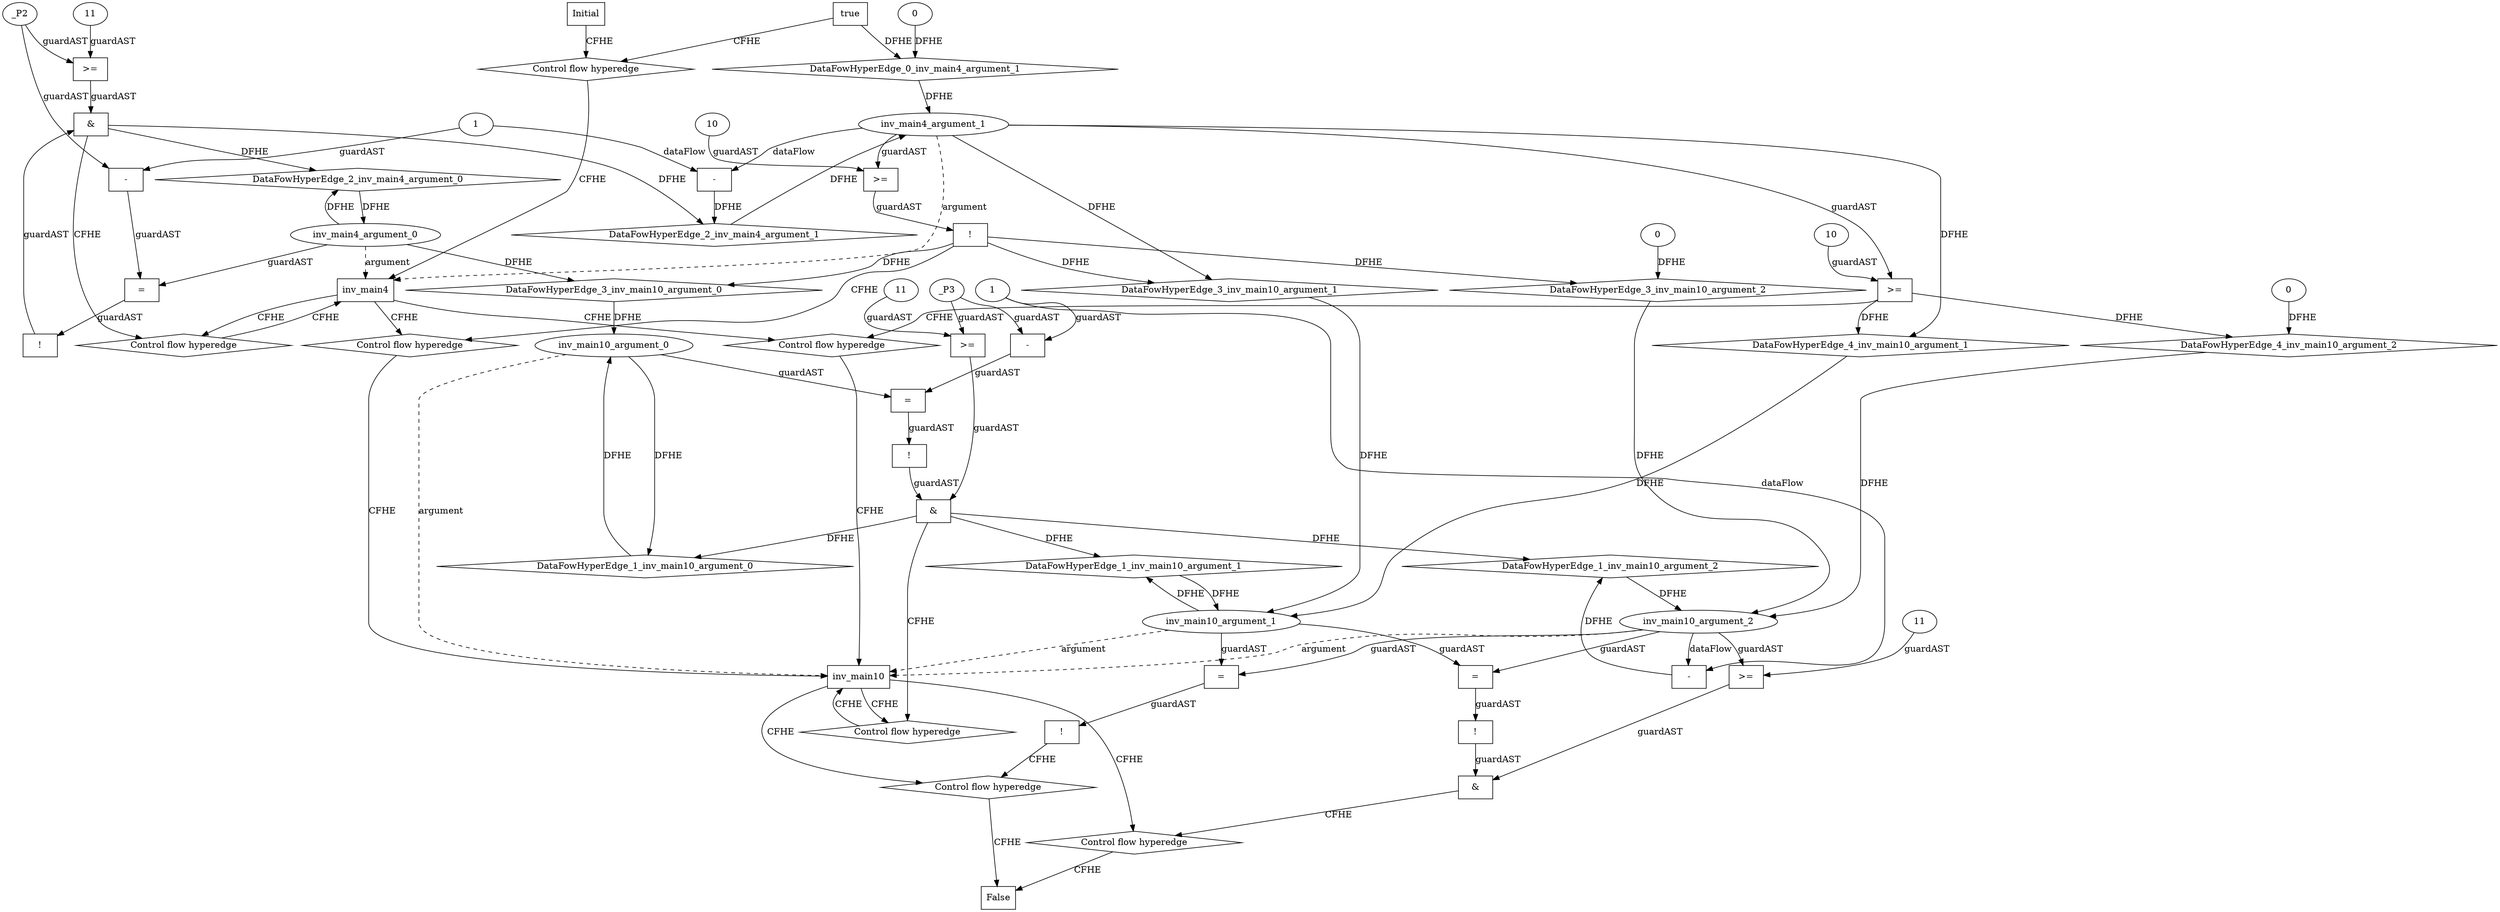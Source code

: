 // Horn Graph
digraph {
	"xxxinv_main4___Initial_0xxxdataFlow_0_node_0" [label="0"  nodeName="xxxinv_main4___Initial_0xxxdataFlow_0_node_0" class=IdealInt GNNNodeID=2]
	"xxxinv_main10___inv_main10_1xxxdataFlow_0_node_0" [label="-"  nodeName="xxxinv_main10___inv_main10_1xxxdataFlow_0_node_0" class=Operator GNNNodeID=6 shape=rect]
	"xxxinv_main10___inv_main10_1xxxdataFlow_0_node_2" [label="1"  nodeName="xxxinv_main10___inv_main10_1xxxdataFlow_0_node_2" class=IdealInt GNNNodeID=7]
		"inv_main10_argument_2" -> "xxxinv_main10___inv_main10_1xxxdataFlow_0_node_0" [ label="dataFlow"]
		"xxxinv_main10___inv_main10_1xxxdataFlow_0_node_2" -> "xxxinv_main10___inv_main10_1xxxdataFlow_0_node_0" [ label="dataFlow"]
	"xxxinv_main10___inv_main10_1xxxguard_0_node_0" [label=">="  nodeName="xxxinv_main10___inv_main10_1xxxguard_0_node_0" class=Operator GNNNodeID=8 shape=rect]
	"xxxinv_main10___inv_main10_1xxxguard_0_node_1" [label="11"  nodeName="xxxinv_main10___inv_main10_1xxxguard_0_node_1" class=IdealInt GNNNodeID=9]
	"xxxinv_main10___inv_main10_1xxxguard_0_node_2" [label="_P3"  nodeName="xxxinv_main10___inv_main10_1xxxguard_0_node_2" class=symbolicConstant GNNNodeID=10]
		"xxxinv_main10___inv_main10_1xxxguard_0_node_1" -> "xxxinv_main10___inv_main10_1xxxguard_0_node_0" [ label="guardAST"]
		"xxxinv_main10___inv_main10_1xxxguard_0_node_2" -> "xxxinv_main10___inv_main10_1xxxguard_0_node_0" [ label="guardAST"]
	"xxxinv_main10___inv_main10_1xxxguard1_node_0" [label="!"  nodeName="xxxinv_main10___inv_main10_1xxxguard1_node_0" class=Operator GNNNodeID=11 shape=rect]
	"xxxinv_main10___inv_main10_1xxxguard1_node_1" [label="="  nodeName="xxxinv_main10___inv_main10_1xxxguard1_node_1" class=Operator GNNNodeID=12 shape=rect]
	"xxxinv_main10___inv_main10_1xxxguard1_node_2" [label="-"  nodeName="xxxinv_main10___inv_main10_1xxxguard1_node_2" class=Operator GNNNodeID=13 shape=rect]
		"xxxinv_main10___inv_main10_1xxxguard1_node_1" -> "xxxinv_main10___inv_main10_1xxxguard1_node_0" [ label="guardAST"]
		"xxxinv_main10___inv_main10_1xxxguard1_node_2" -> "xxxinv_main10___inv_main10_1xxxguard1_node_1" [ label="guardAST"]
		"inv_main10_argument_0" -> "xxxinv_main10___inv_main10_1xxxguard1_node_1" [ label="guardAST"]
		"xxxinv_main10___inv_main10_1xxxguard_0_node_2" -> "xxxinv_main10___inv_main10_1xxxguard1_node_2" [ label="guardAST"]
		"xxxinv_main10___inv_main10_1xxxdataFlow_0_node_2" -> "xxxinv_main10___inv_main10_1xxxguard1_node_2" [ label="guardAST"]
	"xxxinv_main4___inv_main4_2xxxdataFlow_0_node_0" [label="-"  nodeName="xxxinv_main4___inv_main4_2xxxdataFlow_0_node_0" class=Operator GNNNodeID=14 shape=rect]
	"xxxinv_main4___inv_main4_2xxxdataFlow_0_node_2" [label="1"  nodeName="xxxinv_main4___inv_main4_2xxxdataFlow_0_node_2" class=IdealInt GNNNodeID=15]
		"inv_main4_argument_1" -> "xxxinv_main4___inv_main4_2xxxdataFlow_0_node_0" [ label="dataFlow"]
		"xxxinv_main4___inv_main4_2xxxdataFlow_0_node_2" -> "xxxinv_main4___inv_main4_2xxxdataFlow_0_node_0" [ label="dataFlow"]
	"xxxinv_main4___inv_main4_2xxxguard_0_node_0" [label=">="  nodeName="xxxinv_main4___inv_main4_2xxxguard_0_node_0" class=Operator GNNNodeID=16 shape=rect]
	"xxxinv_main4___inv_main4_2xxxguard_0_node_1" [label="11"  nodeName="xxxinv_main4___inv_main4_2xxxguard_0_node_1" class=IdealInt GNNNodeID=17]
	"xxxinv_main4___inv_main4_2xxxguard_0_node_2" [label="_P2"  nodeName="xxxinv_main4___inv_main4_2xxxguard_0_node_2" class=symbolicConstant GNNNodeID=18]
		"xxxinv_main4___inv_main4_2xxxguard_0_node_1" -> "xxxinv_main4___inv_main4_2xxxguard_0_node_0" [ label="guardAST"]
		"xxxinv_main4___inv_main4_2xxxguard_0_node_2" -> "xxxinv_main4___inv_main4_2xxxguard_0_node_0" [ label="guardAST"]
	"xxxinv_main4___inv_main4_2xxxguard1_node_0" [label="!"  nodeName="xxxinv_main4___inv_main4_2xxxguard1_node_0" class=Operator GNNNodeID=19 shape=rect]
	"xxxinv_main4___inv_main4_2xxxguard1_node_1" [label="="  nodeName="xxxinv_main4___inv_main4_2xxxguard1_node_1" class=Operator GNNNodeID=20 shape=rect]
	"xxxinv_main4___inv_main4_2xxxguard1_node_2" [label="-"  nodeName="xxxinv_main4___inv_main4_2xxxguard1_node_2" class=Operator GNNNodeID=21 shape=rect]
		"xxxinv_main4___inv_main4_2xxxguard1_node_1" -> "xxxinv_main4___inv_main4_2xxxguard1_node_0" [ label="guardAST"]
		"xxxinv_main4___inv_main4_2xxxguard1_node_2" -> "xxxinv_main4___inv_main4_2xxxguard1_node_1" [ label="guardAST"]
		"inv_main4_argument_0" -> "xxxinv_main4___inv_main4_2xxxguard1_node_1" [ label="guardAST"]
		"xxxinv_main4___inv_main4_2xxxguard_0_node_2" -> "xxxinv_main4___inv_main4_2xxxguard1_node_2" [ label="guardAST"]
		"xxxinv_main4___inv_main4_2xxxdataFlow_0_node_2" -> "xxxinv_main4___inv_main4_2xxxguard1_node_2" [ label="guardAST"]
	"xxxinv_main10___inv_main4_3xxxdataFlow_0_node_0" [label="0"  nodeName="xxxinv_main10___inv_main4_3xxxdataFlow_0_node_0" class=IdealInt GNNNodeID=22]
	"xxxinv_main10___inv_main4_3xxxguard_0_node_0" [label="!"  nodeName="xxxinv_main10___inv_main4_3xxxguard_0_node_0" class=Operator GNNNodeID=23 shape=rect]
	"xxxinv_main10___inv_main4_3xxxguard_0_node_1" [label=">="  nodeName="xxxinv_main10___inv_main4_3xxxguard_0_node_1" class=Operator GNNNodeID=24 shape=rect]
	"xxxinv_main10___inv_main4_3xxxguard_0_node_2" [label="10"  nodeName="xxxinv_main10___inv_main4_3xxxguard_0_node_2" class=IdealInt GNNNodeID=25]
		"xxxinv_main10___inv_main4_3xxxguard_0_node_1" -> "xxxinv_main10___inv_main4_3xxxguard_0_node_0" [ label="guardAST"]
		"xxxinv_main10___inv_main4_3xxxguard_0_node_2" -> "xxxinv_main10___inv_main4_3xxxguard_0_node_1" [ label="guardAST"]
		"inv_main4_argument_1" -> "xxxinv_main10___inv_main4_3xxxguard_0_node_1" [ label="guardAST"]
	"xxxinv_main10___inv_main4_4xxxdataFlow1_node_0" [label="0"  nodeName="xxxinv_main10___inv_main4_4xxxdataFlow1_node_0" class=IdealInt GNNNodeID=26]
	"xxxinv_main10___inv_main4_4xxxguard_0_node_0" [label=">="  nodeName="xxxinv_main10___inv_main4_4xxxguard_0_node_0" class=Operator GNNNodeID=27 shape=rect]
	"xxxinv_main10___inv_main4_4xxxguard_0_node_1" [label="10"  nodeName="xxxinv_main10___inv_main4_4xxxguard_0_node_1" class=IdealInt GNNNodeID=28]
		"xxxinv_main10___inv_main4_4xxxguard_0_node_1" -> "xxxinv_main10___inv_main4_4xxxguard_0_node_0" [ label="guardAST"]
		"inv_main4_argument_1" -> "xxxinv_main10___inv_main4_4xxxguard_0_node_0" [ label="guardAST"]
	"xxxFALSE___inv_main10_5xxxguard_0_node_0" [label="!"  nodeName="xxxFALSE___inv_main10_5xxxguard_0_node_0" class=Operator GNNNodeID=29 shape=rect]
	"xxxFALSE___inv_main10_5xxxguard_0_node_1" [label="="  nodeName="xxxFALSE___inv_main10_5xxxguard_0_node_1" class=Operator GNNNodeID=30 shape=rect]
		"xxxFALSE___inv_main10_5xxxguard_0_node_1" -> "xxxFALSE___inv_main10_5xxxguard_0_node_0" [ label="guardAST"]
		"inv_main10_argument_2" -> "xxxFALSE___inv_main10_5xxxguard_0_node_1" [ label="guardAST"]
		"inv_main10_argument_1" -> "xxxFALSE___inv_main10_5xxxguard_0_node_1" [ label="guardAST"]
	"xxxFALSE___inv_main10_6xxxguard_0_node_0" [label="!"  nodeName="xxxFALSE___inv_main10_6xxxguard_0_node_0" class=Operator GNNNodeID=31 shape=rect]
	"xxxFALSE___inv_main10_6xxxguard_0_node_1" [label="="  nodeName="xxxFALSE___inv_main10_6xxxguard_0_node_1" class=Operator GNNNodeID=32 shape=rect]
		"xxxFALSE___inv_main10_6xxxguard_0_node_1" -> "xxxFALSE___inv_main10_6xxxguard_0_node_0" [ label="guardAST"]
		"inv_main10_argument_2" -> "xxxFALSE___inv_main10_6xxxguard_0_node_1" [ label="guardAST"]
		"inv_main10_argument_1" -> "xxxFALSE___inv_main10_6xxxguard_0_node_1" [ label="guardAST"]
	"xxxFALSE___inv_main10_6xxxguard1_node_0" [label=">="  nodeName="xxxFALSE___inv_main10_6xxxguard1_node_0" class=Operator GNNNodeID=33 shape=rect]
	"xxxFALSE___inv_main10_6xxxguard1_node_2" [label="11"  nodeName="xxxFALSE___inv_main10_6xxxguard1_node_2" class=IdealInt GNNNodeID=34]
		"inv_main10_argument_2" -> "xxxFALSE___inv_main10_6xxxguard1_node_0" [ label="guardAST"]
		"xxxFALSE___inv_main10_6xxxguard1_node_2" -> "xxxFALSE___inv_main10_6xxxguard1_node_0" [ label="guardAST"]
	"inv_main10" [label="inv_main10"  nodeName="inv_main10" class=CONTROL GNNNodeID=35 shape="rect"]
	"inv_main4" [label="inv_main4"  nodeName="inv_main4" class=CONTROL GNNNodeID=36 shape="rect"]
	"FALSE" [label="False"  nodeName=False class=CONTROL GNNNodeID=37 shape="rect"]
	"Initial" [label="Initial"  nodeName=Initial class=CONTROL GNNNodeID=38 shape="rect"]
	"ControlFowHyperEdge_0" [label="Control flow hyperedge"  hyperEdgeNodeID=0 nodeName=ControlFowHyperEdge_0 class=controlFlowHyperEdge shape="diamond"]
		"Initial" -> ControlFowHyperEdge_0 [ label="CFHE"]
		"ControlFowHyperEdge_0" -> "inv_main4" [ label="CFHE"]
	"ControlFowHyperEdge_1" [label="Control flow hyperedge"  hyperEdgeNodeID=1 nodeName=ControlFowHyperEdge_1 class=controlFlowHyperEdge shape="diamond"]
		"inv_main10" -> ControlFowHyperEdge_1 [ label="CFHE"]
		"ControlFowHyperEdge_1" -> "inv_main10" [ label="CFHE"]
	"ControlFowHyperEdge_2" [label="Control flow hyperedge"  hyperEdgeNodeID=2 nodeName=ControlFowHyperEdge_2 class=controlFlowHyperEdge shape="diamond"]
		"inv_main4" -> ControlFowHyperEdge_2 [ label="CFHE"]
		"ControlFowHyperEdge_2" -> "inv_main4" [ label="CFHE"]
	"ControlFowHyperEdge_3" [label="Control flow hyperedge"  hyperEdgeNodeID=3 nodeName=ControlFowHyperEdge_3 class=controlFlowHyperEdge shape="diamond"]
		"inv_main4" -> ControlFowHyperEdge_3 [ label="CFHE"]
		"ControlFowHyperEdge_3" -> "inv_main10" [ label="CFHE"]
	"ControlFowHyperEdge_4" [label="Control flow hyperedge"  hyperEdgeNodeID=4 nodeName=ControlFowHyperEdge_4 class=controlFlowHyperEdge shape="diamond"]
		"inv_main4" -> ControlFowHyperEdge_4 [ label="CFHE"]
		"ControlFowHyperEdge_4" -> "inv_main10" [ label="CFHE"]
	"ControlFowHyperEdge_5" [label="Control flow hyperedge"  hyperEdgeNodeID=5 nodeName=ControlFowHyperEdge_5 class=controlFlowHyperEdge shape="diamond"]
		"inv_main10" -> ControlFowHyperEdge_5 [ label="CFHE"]
		"ControlFowHyperEdge_5" -> "FALSE" [ label="CFHE"]
	"ControlFowHyperEdge_6" [label="Control flow hyperedge"  hyperEdgeNodeID=6 nodeName=ControlFowHyperEdge_6 class=controlFlowHyperEdge shape="diamond"]
		"inv_main10" -> ControlFowHyperEdge_6 [ label="CFHE"]
		"ControlFowHyperEdge_6" -> "FALSE" [ label="CFHE"]
	"inv_main4_argument_0" [label="inv_main4_argument_0"  nodeName=argument0 class=argument shape=oval GNNNodeID=39 head="inv_main4"]
		"inv_main4_argument_0" -> "inv_main4" [ label="argument" style=dashed]
	"inv_main4_argument_1" [label="inv_main4_argument_1"  nodeName=argument1 class=argument shape=oval GNNNodeID=39 head="inv_main4"]
		"inv_main4_argument_1" -> "inv_main4" [ label="argument" style=dashed]
	"inv_main10_argument_0" [label="inv_main10_argument_0"  nodeName=argument0 class=argument shape=oval GNNNodeID=39 head="inv_main10"]
		"inv_main10_argument_0" -> "inv_main10" [ label="argument" style=dashed]
	"inv_main10_argument_1" [label="inv_main10_argument_1"  nodeName=argument1 class=argument shape=oval GNNNodeID=39 head="inv_main10"]
		"inv_main10_argument_1" -> "inv_main10" [ label="argument" style=dashed]
	"inv_main10_argument_2" [label="inv_main10_argument_2"  nodeName=argument2 class=argument shape=oval GNNNodeID=39 head="inv_main10"]
		"inv_main10_argument_2" -> "inv_main10" [ label="argument" style=dashed]
	"true_0" [label="true"  nodeName="true_0" class=true shape=rect]
		"true_0" -> "ControlFowHyperEdge_0" [ label="CFHE"]
	"xxxinv_main10___inv_main10_1xxx_and" [label="&"  andName="xxxinv_main10___inv_main10_1xxx_and" class=Operator shape=rect]
		"xxxinv_main10___inv_main10_1xxxguard_0_node_0" -> "xxxinv_main10___inv_main10_1xxx_and" [ label="guardAST"]
		"xxxinv_main10___inv_main10_1xxxguard1_node_0" -> "xxxinv_main10___inv_main10_1xxx_and" [ label="guardAST"]
		"xxxinv_main10___inv_main10_1xxx_and" -> "ControlFowHyperEdge_1" [ label="CFHE"]
	"xxxinv_main4___inv_main4_2xxx_and" [label="&"  andName="xxxinv_main4___inv_main4_2xxx_and" class=Operator shape=rect]
		"xxxinv_main4___inv_main4_2xxxguard_0_node_0" -> "xxxinv_main4___inv_main4_2xxx_and" [ label="guardAST"]
		"xxxinv_main4___inv_main4_2xxxguard1_node_0" -> "xxxinv_main4___inv_main4_2xxx_and" [ label="guardAST"]
		"xxxinv_main4___inv_main4_2xxx_and" -> "ControlFowHyperEdge_2" [ label="CFHE"]
		"xxxinv_main10___inv_main4_3xxxguard_0_node_0" -> "ControlFowHyperEdge_3" [ label="CFHE"]
		"xxxinv_main10___inv_main4_4xxxguard_0_node_0" -> "ControlFowHyperEdge_4" [ label="CFHE"]
		"xxxFALSE___inv_main10_5xxxguard_0_node_0" -> "ControlFowHyperEdge_5" [ label="CFHE"]
	"xxxFALSE___inv_main10_6xxx_and" [label="&"  andName="xxxFALSE___inv_main10_6xxx_and" class=Operator shape=rect]
		"xxxFALSE___inv_main10_6xxxguard_0_node_0" -> "xxxFALSE___inv_main10_6xxx_and" [ label="guardAST"]
		"xxxFALSE___inv_main10_6xxxguard1_node_0" -> "xxxFALSE___inv_main10_6xxx_and" [ label="guardAST"]
		"xxxFALSE___inv_main10_6xxx_and" -> "ControlFowHyperEdge_6" [ label="CFHE"]
		"inv_main10_argument_0" -> "DataFowHyperEdge_1_inv_main10_argument_0" [ label="DFHE"]
	"DataFowHyperEdge_1_inv_main10_argument_0" [label="DataFowHyperEdge_1_inv_main10_argument_0"  nodeName="DataFowHyperEdge_1_inv_main10_argument_0" class=DataFlowHyperedge shape=diamond]
		"DataFowHyperEdge_1_inv_main10_argument_0" -> "inv_main10_argument_0" [ label="DFHE"]
		"xxxinv_main10___inv_main10_1xxx_and" -> "DataFowHyperEdge_1_inv_main10_argument_0" [ label="DFHE"]
		"inv_main10_argument_1" -> "DataFowHyperEdge_1_inv_main10_argument_1" [ label="DFHE"]
	"DataFowHyperEdge_1_inv_main10_argument_1" [label="DataFowHyperEdge_1_inv_main10_argument_1"  nodeName="DataFowHyperEdge_1_inv_main10_argument_1" class=DataFlowHyperedge shape=diamond]
		"DataFowHyperEdge_1_inv_main10_argument_1" -> "inv_main10_argument_1" [ label="DFHE"]
		"xxxinv_main10___inv_main10_1xxx_and" -> "DataFowHyperEdge_1_inv_main10_argument_1" [ label="DFHE"]
		"inv_main4_argument_0" -> "DataFowHyperEdge_2_inv_main4_argument_0" [ label="DFHE"]
	"DataFowHyperEdge_2_inv_main4_argument_0" [label="DataFowHyperEdge_2_inv_main4_argument_0"  nodeName="DataFowHyperEdge_2_inv_main4_argument_0" class=DataFlowHyperedge shape=diamond]
		"DataFowHyperEdge_2_inv_main4_argument_0" -> "inv_main4_argument_0" [ label="DFHE"]
		"xxxinv_main4___inv_main4_2xxx_and" -> "DataFowHyperEdge_2_inv_main4_argument_0" [ label="DFHE"]
		"inv_main4_argument_0" -> "DataFowHyperEdge_3_inv_main10_argument_0" [ label="DFHE"]
	"DataFowHyperEdge_3_inv_main10_argument_0" [label="DataFowHyperEdge_3_inv_main10_argument_0"  nodeName="DataFowHyperEdge_3_inv_main10_argument_0" class=DataFlowHyperedge shape=diamond]
		"DataFowHyperEdge_3_inv_main10_argument_0" -> "inv_main10_argument_0" [ label="DFHE"]
		"xxxinv_main10___inv_main4_3xxxguard_0_node_0" -> "DataFowHyperEdge_3_inv_main10_argument_0" [ label="DFHE"]
		"inv_main4_argument_1" -> "DataFowHyperEdge_3_inv_main10_argument_1" [ label="DFHE"]
	"DataFowHyperEdge_3_inv_main10_argument_1" [label="DataFowHyperEdge_3_inv_main10_argument_1"  nodeName="DataFowHyperEdge_3_inv_main10_argument_1" class=DataFlowHyperedge shape=diamond]
		"DataFowHyperEdge_3_inv_main10_argument_1" -> "inv_main10_argument_1" [ label="DFHE"]
		"xxxinv_main10___inv_main4_3xxxguard_0_node_0" -> "DataFowHyperEdge_3_inv_main10_argument_1" [ label="DFHE"]
	"DataFowHyperEdge_0_inv_main4_argument_1" [label="DataFowHyperEdge_0_inv_main4_argument_1"  nodeName="DataFowHyperEdge_0_inv_main4_argument_1" class=DataFlowHyperedge shape=diamond]
		"DataFowHyperEdge_0_inv_main4_argument_1" -> "inv_main4_argument_1" [ label="DFHE"]
		"true_0" -> "DataFowHyperEdge_0_inv_main4_argument_1" [ label="DFHE"]
		"xxxinv_main4___Initial_0xxxdataFlow_0_node_0" -> "DataFowHyperEdge_0_inv_main4_argument_1" [ label="DFHE"]
	"DataFowHyperEdge_1_inv_main10_argument_2" [label="DataFowHyperEdge_1_inv_main10_argument_2"  nodeName="DataFowHyperEdge_1_inv_main10_argument_2" class=DataFlowHyperedge shape=diamond]
		"DataFowHyperEdge_1_inv_main10_argument_2" -> "inv_main10_argument_2" [ label="DFHE"]
		"xxxinv_main10___inv_main10_1xxx_and" -> "DataFowHyperEdge_1_inv_main10_argument_2" [ label="DFHE"]
		"xxxinv_main10___inv_main10_1xxxdataFlow_0_node_0" -> "DataFowHyperEdge_1_inv_main10_argument_2" [ label="DFHE"]
	"DataFowHyperEdge_2_inv_main4_argument_1" [label="DataFowHyperEdge_2_inv_main4_argument_1"  nodeName="DataFowHyperEdge_2_inv_main4_argument_1" class=DataFlowHyperedge shape=diamond]
		"DataFowHyperEdge_2_inv_main4_argument_1" -> "inv_main4_argument_1" [ label="DFHE"]
		"xxxinv_main4___inv_main4_2xxx_and" -> "DataFowHyperEdge_2_inv_main4_argument_1" [ label="DFHE"]
		"xxxinv_main4___inv_main4_2xxxdataFlow_0_node_0" -> "DataFowHyperEdge_2_inv_main4_argument_1" [ label="DFHE"]
	"DataFowHyperEdge_3_inv_main10_argument_2" [label="DataFowHyperEdge_3_inv_main10_argument_2"  nodeName="DataFowHyperEdge_3_inv_main10_argument_2" class=DataFlowHyperedge shape=diamond]
		"DataFowHyperEdge_3_inv_main10_argument_2" -> "inv_main10_argument_2" [ label="DFHE"]
		"xxxinv_main10___inv_main4_3xxxguard_0_node_0" -> "DataFowHyperEdge_3_inv_main10_argument_2" [ label="DFHE"]
		"xxxinv_main10___inv_main4_3xxxdataFlow_0_node_0" -> "DataFowHyperEdge_3_inv_main10_argument_2" [ label="DFHE"]
	"DataFowHyperEdge_4_inv_main10_argument_1" [label="DataFowHyperEdge_4_inv_main10_argument_1"  nodeName="DataFowHyperEdge_4_inv_main10_argument_1" class=DataFlowHyperedge shape=diamond]
		"DataFowHyperEdge_4_inv_main10_argument_1" -> "inv_main10_argument_1" [ label="DFHE"]
		"xxxinv_main10___inv_main4_4xxxguard_0_node_0" -> "DataFowHyperEdge_4_inv_main10_argument_1" [ label="DFHE"]
		"inv_main4_argument_1" -> "DataFowHyperEdge_4_inv_main10_argument_1" [ label="DFHE"]
	"DataFowHyperEdge_4_inv_main10_argument_2" [label="DataFowHyperEdge_4_inv_main10_argument_2"  nodeName="DataFowHyperEdge_4_inv_main10_argument_2" class=DataFlowHyperedge shape=diamond]
		"DataFowHyperEdge_4_inv_main10_argument_2" -> "inv_main10_argument_2" [ label="DFHE"]
		"xxxinv_main10___inv_main4_4xxxguard_0_node_0" -> "DataFowHyperEdge_4_inv_main10_argument_2" [ label="DFHE"]
		"xxxinv_main10___inv_main4_4xxxdataFlow1_node_0" -> "DataFowHyperEdge_4_inv_main10_argument_2" [ label="DFHE"]
}
